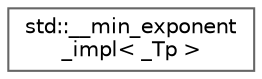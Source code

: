 digraph "Graphical Class Hierarchy"
{
 // LATEX_PDF_SIZE
  bgcolor="transparent";
  edge [fontname=Helvetica,fontsize=10,labelfontname=Helvetica,labelfontsize=10];
  node [fontname=Helvetica,fontsize=10,shape=box,height=0.2,width=0.4];
  rankdir="LR";
  Node0 [id="Node000000",label="std::__min_exponent\l_impl\< _Tp \>",height=0.2,width=0.4,color="grey40", fillcolor="white", style="filled",URL="$structstd_1_1____min__exponent__impl.html",tooltip=" "];
}
